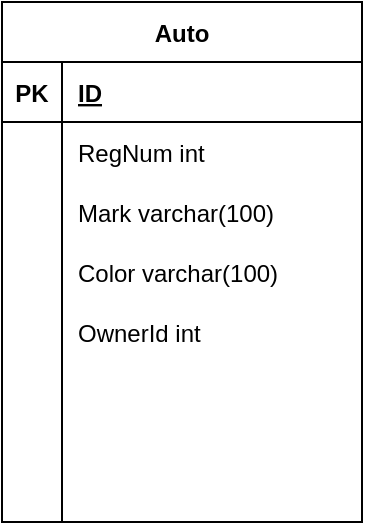 <mxfile version="13.9.9" type="device"><diagram id="R2lEEEUBdFMjLlhIrx00" name="Page-1"><mxGraphModel dx="1086" dy="966" grid="1" gridSize="10" guides="1" tooltips="1" connect="1" arrows="1" fold="1" page="1" pageScale="1" pageWidth="850" pageHeight="1100" math="0" shadow="0" extFonts="Permanent Marker^https://fonts.googleapis.com/css?family=Permanent+Marker"><root><mxCell id="0"/><mxCell id="1" parent="0"/><mxCell id="3jo6BWt6gp-quk50z_RP-28" value="Auto" style="shape=table;startSize=30;container=1;collapsible=1;childLayout=tableLayout;fixedRows=1;rowLines=0;fontStyle=1;align=center;resizeLast=1;" parent="1" vertex="1"><mxGeometry x="10" y="530" width="180" height="260" as="geometry"/></mxCell><mxCell id="3jo6BWt6gp-quk50z_RP-29" value="" style="shape=partialRectangle;collapsible=0;dropTarget=0;pointerEvents=0;fillColor=none;top=0;left=0;bottom=1;right=0;points=[[0,0.5],[1,0.5]];portConstraint=eastwest;" parent="3jo6BWt6gp-quk50z_RP-28" vertex="1"><mxGeometry y="30" width="180" height="30" as="geometry"/></mxCell><mxCell id="3jo6BWt6gp-quk50z_RP-30" value="PK" style="shape=partialRectangle;connectable=0;fillColor=none;top=0;left=0;bottom=0;right=0;fontStyle=1;overflow=hidden;" parent="3jo6BWt6gp-quk50z_RP-29" vertex="1"><mxGeometry width="30" height="30" as="geometry"/></mxCell><mxCell id="3jo6BWt6gp-quk50z_RP-31" value="ID" style="shape=partialRectangle;connectable=0;fillColor=none;top=0;left=0;bottom=0;right=0;align=left;spacingLeft=6;fontStyle=5;overflow=hidden;" parent="3jo6BWt6gp-quk50z_RP-29" vertex="1"><mxGeometry x="30" width="150" height="30" as="geometry"/></mxCell><mxCell id="3jo6BWt6gp-quk50z_RP-32" value="" style="shape=partialRectangle;collapsible=0;dropTarget=0;pointerEvents=0;fillColor=none;top=0;left=0;bottom=0;right=0;points=[[0,0.5],[1,0.5]];portConstraint=eastwest;" parent="3jo6BWt6gp-quk50z_RP-28" vertex="1"><mxGeometry y="60" width="180" height="30" as="geometry"/></mxCell><mxCell id="3jo6BWt6gp-quk50z_RP-33" value="" style="shape=partialRectangle;connectable=0;fillColor=none;top=0;left=0;bottom=0;right=0;editable=1;overflow=hidden;" parent="3jo6BWt6gp-quk50z_RP-32" vertex="1"><mxGeometry width="30" height="30" as="geometry"/></mxCell><mxCell id="3jo6BWt6gp-quk50z_RP-34" value="RegNum int" style="shape=partialRectangle;connectable=0;fillColor=none;top=0;left=0;bottom=0;right=0;align=left;spacingLeft=6;overflow=hidden;" parent="3jo6BWt6gp-quk50z_RP-32" vertex="1"><mxGeometry x="30" width="150" height="30" as="geometry"/></mxCell><mxCell id="3jo6BWt6gp-quk50z_RP-35" value="" style="shape=partialRectangle;collapsible=0;dropTarget=0;pointerEvents=0;fillColor=none;top=0;left=0;bottom=0;right=0;points=[[0,0.5],[1,0.5]];portConstraint=eastwest;shadow=0;sketch=0;" parent="3jo6BWt6gp-quk50z_RP-28" vertex="1"><mxGeometry y="90" width="180" height="30" as="geometry"/></mxCell><mxCell id="3jo6BWt6gp-quk50z_RP-36" value="" style="shape=partialRectangle;connectable=0;fillColor=none;top=0;left=0;bottom=0;right=0;editable=1;overflow=hidden;" parent="3jo6BWt6gp-quk50z_RP-35" vertex="1"><mxGeometry width="30" height="30" as="geometry"/></mxCell><mxCell id="3jo6BWt6gp-quk50z_RP-37" value="Mark varchar(100)" style="shape=partialRectangle;connectable=0;fillColor=none;top=0;left=0;bottom=0;right=0;align=left;spacingLeft=6;overflow=hidden;" parent="3jo6BWt6gp-quk50z_RP-35" vertex="1"><mxGeometry x="30" width="150" height="30" as="geometry"/></mxCell><mxCell id="3jo6BWt6gp-quk50z_RP-38" value="" style="shape=partialRectangle;collapsible=0;dropTarget=0;pointerEvents=0;fillColor=none;top=0;left=0;bottom=0;right=0;points=[[0,0.5],[1,0.5]];portConstraint=eastwest;" parent="3jo6BWt6gp-quk50z_RP-28" vertex="1"><mxGeometry y="120" width="180" height="30" as="geometry"/></mxCell><mxCell id="3jo6BWt6gp-quk50z_RP-39" value="" style="shape=partialRectangle;connectable=0;fillColor=none;top=0;left=0;bottom=0;right=0;editable=1;overflow=hidden;" parent="3jo6BWt6gp-quk50z_RP-38" vertex="1"><mxGeometry width="30" height="30" as="geometry"/></mxCell><mxCell id="3jo6BWt6gp-quk50z_RP-40" value="Color varchar(100)" style="shape=partialRectangle;connectable=0;fillColor=none;top=0;left=0;bottom=0;right=0;align=left;spacingLeft=6;overflow=hidden;" parent="3jo6BWt6gp-quk50z_RP-38" vertex="1"><mxGeometry x="30" width="150" height="30" as="geometry"/></mxCell><mxCell id="3jo6BWt6gp-quk50z_RP-44" value="" style="shape=partialRectangle;collapsible=0;dropTarget=0;pointerEvents=0;fillColor=none;top=0;left=0;bottom=0;right=0;points=[[0,0.5],[1,0.5]];portConstraint=eastwest;" parent="3jo6BWt6gp-quk50z_RP-28" vertex="1"><mxGeometry y="150" width="180" height="30" as="geometry"/></mxCell><mxCell id="3jo6BWt6gp-quk50z_RP-45" value="" style="shape=partialRectangle;connectable=0;fillColor=none;top=0;left=0;bottom=0;right=0;editable=1;overflow=hidden;" parent="3jo6BWt6gp-quk50z_RP-44" vertex="1"><mxGeometry width="30" height="30" as="geometry"/></mxCell><mxCell id="3jo6BWt6gp-quk50z_RP-46" value="OwnerId int" style="shape=partialRectangle;connectable=0;fillColor=none;top=0;left=0;bottom=0;right=0;align=left;spacingLeft=6;overflow=hidden;" parent="3jo6BWt6gp-quk50z_RP-44" vertex="1"><mxGeometry x="30" width="150" height="30" as="geometry"/></mxCell><mxCell id="3jo6BWt6gp-quk50z_RP-47" value="" style="shape=partialRectangle;collapsible=0;dropTarget=0;pointerEvents=0;fillColor=none;top=0;left=0;bottom=0;right=0;points=[[0,0.5],[1,0.5]];portConstraint=eastwest;" parent="3jo6BWt6gp-quk50z_RP-28" vertex="1"><mxGeometry y="180" width="180" height="30" as="geometry"/></mxCell><mxCell id="3jo6BWt6gp-quk50z_RP-48" value="" style="shape=partialRectangle;connectable=0;fillColor=none;top=0;left=0;bottom=0;right=0;editable=1;overflow=hidden;" parent="3jo6BWt6gp-quk50z_RP-47" vertex="1"><mxGeometry width="30" height="30" as="geometry"/></mxCell><mxCell id="3jo6BWt6gp-quk50z_RP-49" value="" style="shape=partialRectangle;connectable=0;fillColor=none;top=0;left=0;bottom=0;right=0;align=left;spacingLeft=6;overflow=hidden;" parent="3jo6BWt6gp-quk50z_RP-47" vertex="1"><mxGeometry x="30" width="150" height="30" as="geometry"/></mxCell><mxCell id="3jo6BWt6gp-quk50z_RP-73" value="" style="shape=partialRectangle;collapsible=0;dropTarget=0;pointerEvents=0;fillColor=none;top=0;left=0;bottom=0;right=0;points=[[0,0.5],[1,0.5]];portConstraint=eastwest;" parent="3jo6BWt6gp-quk50z_RP-28" vertex="1"><mxGeometry y="210" width="180" height="30" as="geometry"/></mxCell><mxCell id="3jo6BWt6gp-quk50z_RP-74" value="" style="shape=partialRectangle;connectable=0;fillColor=none;top=0;left=0;bottom=0;right=0;editable=1;overflow=hidden;" parent="3jo6BWt6gp-quk50z_RP-73" vertex="1"><mxGeometry width="30" height="30" as="geometry"/></mxCell><mxCell id="3jo6BWt6gp-quk50z_RP-75" value="" style="shape=partialRectangle;connectable=0;fillColor=none;top=0;left=0;bottom=0;right=0;align=left;spacingLeft=6;overflow=hidden;" parent="3jo6BWt6gp-quk50z_RP-73" vertex="1"><mxGeometry x="30" width="150" height="30" as="geometry"/></mxCell><mxCell id="3jo6BWt6gp-quk50z_RP-89" value="" style="shape=partialRectangle;collapsible=0;dropTarget=0;pointerEvents=0;fillColor=none;top=0;left=0;bottom=0;right=0;points=[[0,0.5],[1,0.5]];portConstraint=eastwest;" parent="3jo6BWt6gp-quk50z_RP-28" vertex="1"><mxGeometry y="240" width="180" height="20" as="geometry"/></mxCell><mxCell id="3jo6BWt6gp-quk50z_RP-90" value="" style="shape=partialRectangle;connectable=0;fillColor=none;top=0;left=0;bottom=0;right=0;editable=1;overflow=hidden;" parent="3jo6BWt6gp-quk50z_RP-89" vertex="1"><mxGeometry width="30" height="20" as="geometry"/></mxCell><mxCell id="3jo6BWt6gp-quk50z_RP-91" value="" style="shape=partialRectangle;connectable=0;fillColor=none;top=0;left=0;bottom=0;right=0;align=left;spacingLeft=6;overflow=hidden;" parent="3jo6BWt6gp-quk50z_RP-89" vertex="1"><mxGeometry x="30" width="150" height="20" as="geometry"/></mxCell></root></mxGraphModel></diagram></mxfile>